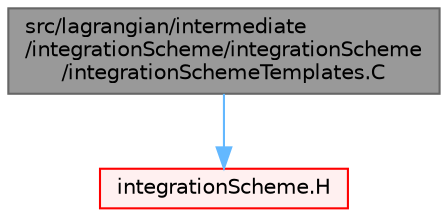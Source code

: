 digraph "src/lagrangian/intermediate/integrationScheme/integrationScheme/integrationSchemeTemplates.C"
{
 // LATEX_PDF_SIZE
  bgcolor="transparent";
  edge [fontname=Helvetica,fontsize=10,labelfontname=Helvetica,labelfontsize=10];
  node [fontname=Helvetica,fontsize=10,shape=box,height=0.2,width=0.4];
  Node1 [id="Node000001",label="src/lagrangian/intermediate\l/integrationScheme/integrationScheme\l/integrationSchemeTemplates.C",height=0.2,width=0.4,color="gray40", fillcolor="grey60", style="filled", fontcolor="black",tooltip=" "];
  Node1 -> Node2 [id="edge1_Node000001_Node000002",color="steelblue1",style="solid",tooltip=" "];
  Node2 [id="Node000002",label="integrationScheme.H",height=0.2,width=0.4,color="red", fillcolor="#FFF0F0", style="filled",URL="$integrationScheme_8H.html",tooltip=" "];
}
